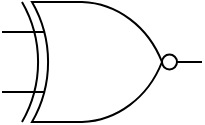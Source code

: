 <mxfile version="24.4.0" type="github">
  <diagram name="第 1 页" id="Uyb7mkhRMvKoV3EUCWld">
    <mxGraphModel dx="1050" dy="530" grid="1" gridSize="10" guides="1" tooltips="1" connect="1" arrows="1" fold="1" page="1" pageScale="1" pageWidth="827" pageHeight="1169" math="0" shadow="0">
      <root>
        <mxCell id="0" />
        <mxCell id="1" parent="0" />
        <mxCell id="yEc16eZDOD0CSL22KtZ5-1" value="" style="verticalLabelPosition=bottom;shadow=0;dashed=0;align=center;html=1;verticalAlign=top;shape=mxgraph.electrical.logic_gates.logic_gate;operation=xor;negating=1;negSize=0.15;" vertex="1" parent="1">
          <mxGeometry x="314" y="110" width="100" height="60" as="geometry" />
        </mxCell>
      </root>
    </mxGraphModel>
  </diagram>
</mxfile>
